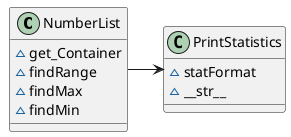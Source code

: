 @startuml

class NumberList{
    ~get_Container
    ~findRange
    ~findMax
    ~findMin
}

class PrintStatistics{
    ~statFormat
    ~__str__
}
NumberList -> PrintStatistics

@enduml